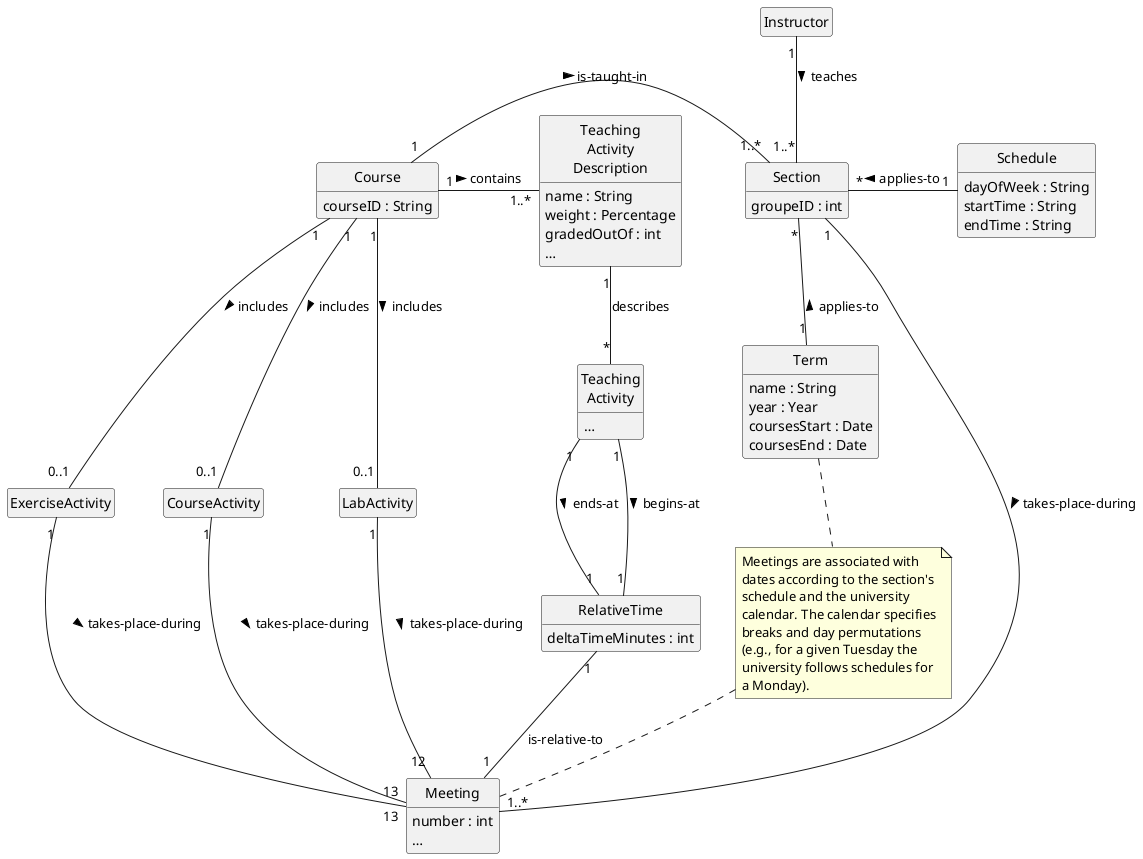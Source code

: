 @startuml
skinparam style strictuml
hide methods
hide empty members
class Instructor
class Term {
name : String
year : Year
coursesStart : Date
coursesEnd : Date
}
class Schedule {
dayOfWeek : String
startTime : String
endTime : String
}

class "Teaching\nActivity\nDescription" as TAD {
  name : String
  weight : Percentage
  gradedOutOf : int
  …
}
class "Teaching\nActivity" as TA {
  …
}
class Course {
  courseID : String
}
class Section {
  groupeID : int
}

class Meeting {
  number : int
  …
}

class RelativeTime {
  deltaTimeMinutes : int
}

note as n1
Meetings are associated with
dates according to the section's
schedule and the university
calendar. The calendar specifies
breaks and day permutations 
(e.g., for a given Tuesday the
university follows schedules for
a Monday).
end note

n1 .up. Term
n1 .. Meeting
Course "1" -- "0..1" CourseActivity : includes >
Course "1" -- "0..1" LabActivity : includes >
Course "1" -- "0..1" ExerciseActivity : includes >

CourseActivity "1" -- "13" Meeting : takes-place-during >
LabActivity "1" -- "12" Meeting : takes-place-during >
ExerciseActivity "1" -- "13" Meeting : takes-place-during >

TAD "1" -- "*" TA : describes
TA "1" -- "1" RelativeTime : begins-at >
TA "1" -- "1" RelativeTime : ends-at >

RelativeTime "1" -- "1" Meeting : is-relative-to

Course "1" - "1..*" Section : is-taught-in >
Instructor "1" -- "1..*" Section : teaches >
Course "1" - "1..*" TAD : contains >
Section "1" -- "1..*" Meeting : takes-place-during >
Schedule "1" -left- "*" Section : applies-to >
Section "*" -down- "1" Term : applies-to <

'Instructor <|-- Professor
'Instructor <|-- Lecturer
'Instructor <|-- TeachingAssistant
@enduml
